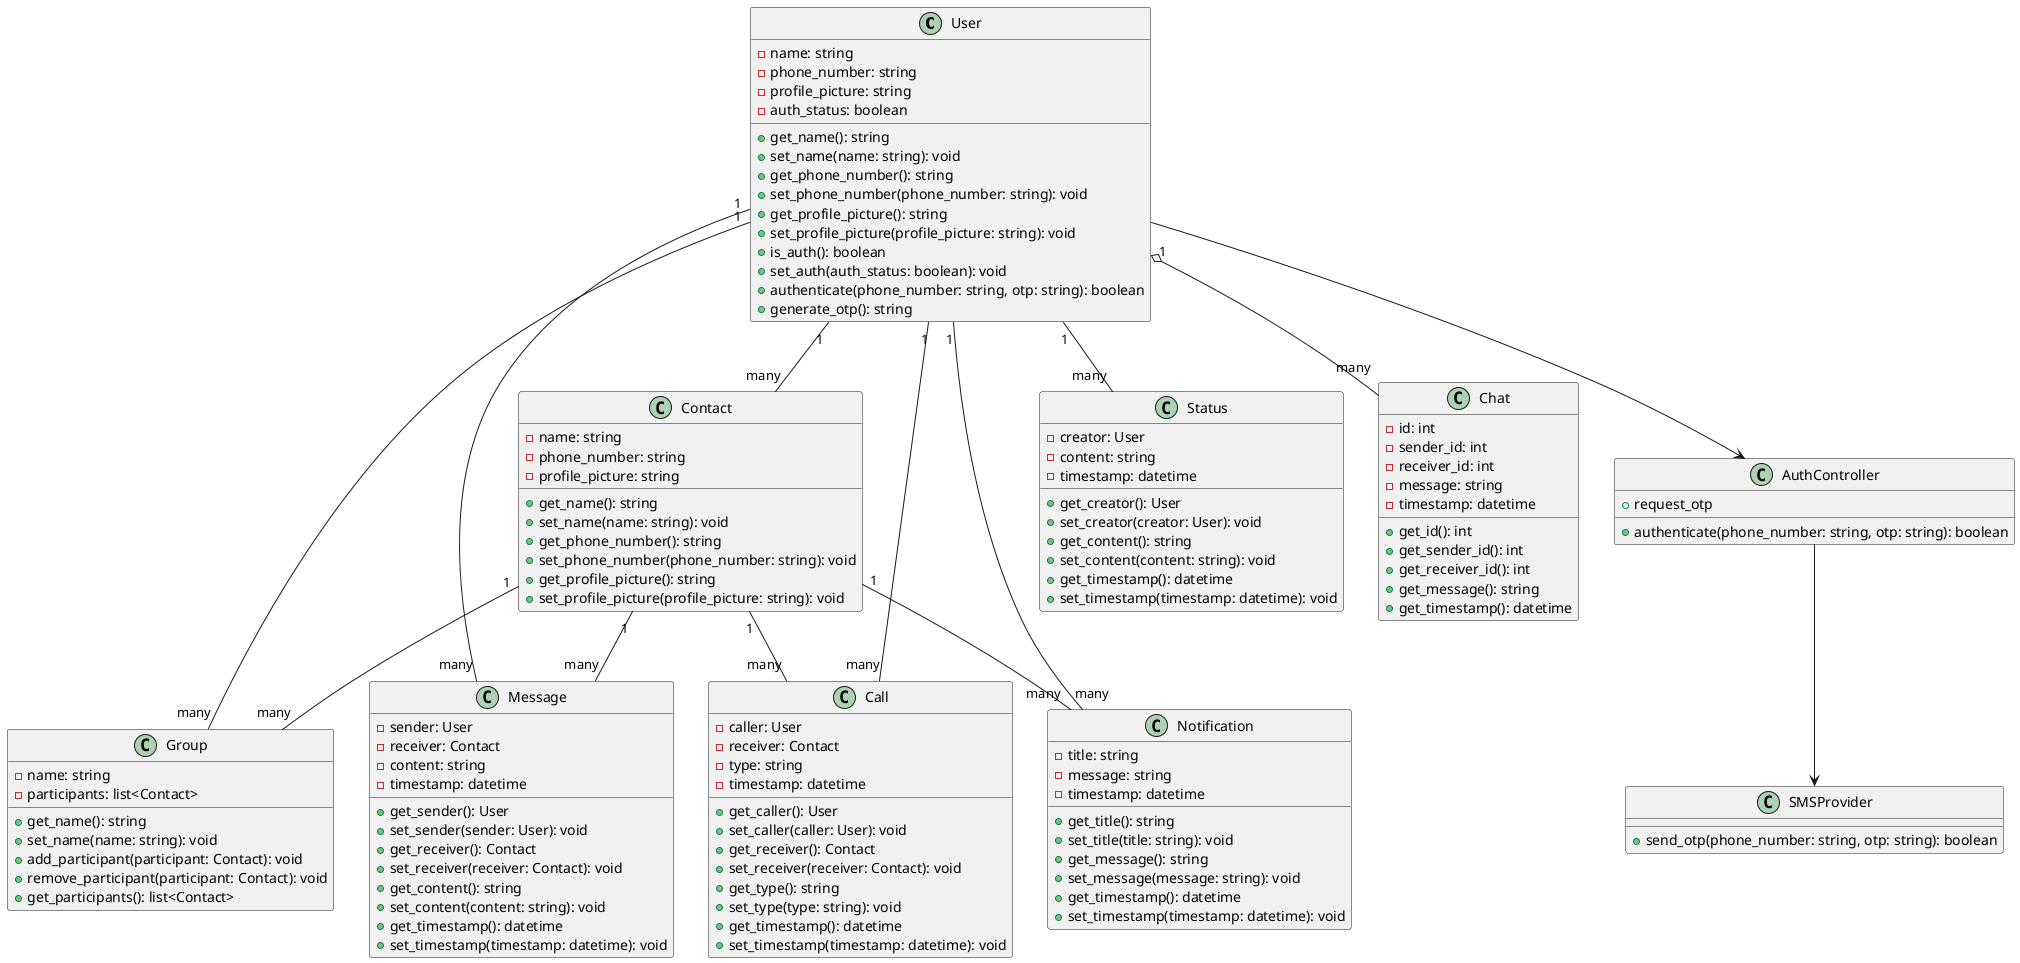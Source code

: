 @startuml

class User {
    - name: string
    - phone_number: string
    - profile_picture: string
    - auth_status: boolean
    + get_name(): string
    + set_name(name: string): void
    + get_phone_number(): string
    + set_phone_number(phone_number: string): void
    + get_profile_picture(): string
    + set_profile_picture(profile_picture: string): void
    + is_auth(): boolean
    + set_auth(auth_status: boolean): void
    + authenticate(phone_number: string, otp: string): boolean
    + generate_otp(): string
}

class Contact {
    - name: string
    - phone_number: string
    - profile_picture: string
    + get_name(): string
    + set_name(name: string): void
    + get_phone_number(): string
    + set_phone_number(phone_number: string): void
    + get_profile_picture(): string
    + set_profile_picture(profile_picture: string): void
}

class Group {
    - name: string
    - participants: list<Contact>
    + get_name(): string
    + set_name(name: string): void
    + add_participant(participant: Contact): void
    + remove_participant(participant: Contact): void
    + get_participants(): list<Contact>
}

class Message {
    - sender: User
    - receiver: Contact
    - content: string
    - timestamp: datetime
    + get_sender(): User
    + set_sender(sender: User): void
    + get_receiver(): Contact
    + set_receiver(receiver: Contact): void
    + get_content(): string
    + set_content(content: string): void
    + get_timestamp(): datetime
    + set_timestamp(timestamp: datetime): void
}

class Call {
    - caller: User
    - receiver: Contact
    - type: string
    - timestamp: datetime
    + get_caller(): User
    + set_caller(caller: User): void
    + get_receiver(): Contact
    + set_receiver(receiver: Contact): void
    + get_type(): string
    + set_type(type: string): void
    + get_timestamp(): datetime
    + set_timestamp(timestamp: datetime): void
}

class Notification {
    - title: string
    - message: string
    - timestamp: datetime
    + get_title(): string
    + set_title(title: string): void
    + get_message(): string
    + set_message(message: string): void
    + get_timestamp(): datetime
    + set_timestamp(timestamp: datetime): void
}

class Status {
    - creator: User
    - content: string
    - timestamp: datetime
    + get_creator(): User
    + set_creator(creator: User): void
    + get_content(): string
    + set_content(content: string): void
    + get_timestamp(): datetime
    + set_timestamp(timestamp: datetime): void
}

class Chat {
    -id: int
    -sender_id: int
    -receiver_id: int
    -message: string
    -timestamp: datetime
    +get_id(): int
    +get_sender_id(): int
    +get_receiver_id(): int
    +get_message(): string
    +get_timestamp(): datetime
}

User "1" -- "many" Contact
User "1" -- "many" Group
Contact "1" -- "many" Group
User "1" -- "many" Message
Contact "1" -- "many" Message
User "1" -- "many" Call
Contact "1" -- "many" Call
User "1" -- "many" Notification
Contact "1" -- "many" Notification
User "1" -- "many" Status
User "1" o-- "many" Chat

User --> AuthController

class AuthController {
    + request_otp
    + authenticate(phone_number: string, otp: string): boolean
}

AuthController --> SMSProvider

class SMSProvider {
    + send_otp(phone_number: string, otp: string): boolean
}

@enduml
